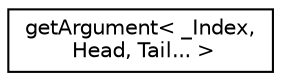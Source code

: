 digraph "Graphical Class Hierarchy"
{
 // LATEX_PDF_SIZE
  edge [fontname="Helvetica",fontsize="10",labelfontname="Helvetica",labelfontsize="10"];
  node [fontname="Helvetica",fontsize="10",shape=record];
  rankdir="LR";
  Node0 [label="getArgument\< _Index,\l Head, Tail... \>",height=0.2,width=0.4,color="black", fillcolor="white", style="filled",URL="$d5/dfd/structget_argument_3_01___index_00_01_head_00_01_tail_8_8_8_01_4.htm",tooltip=" "];
}
